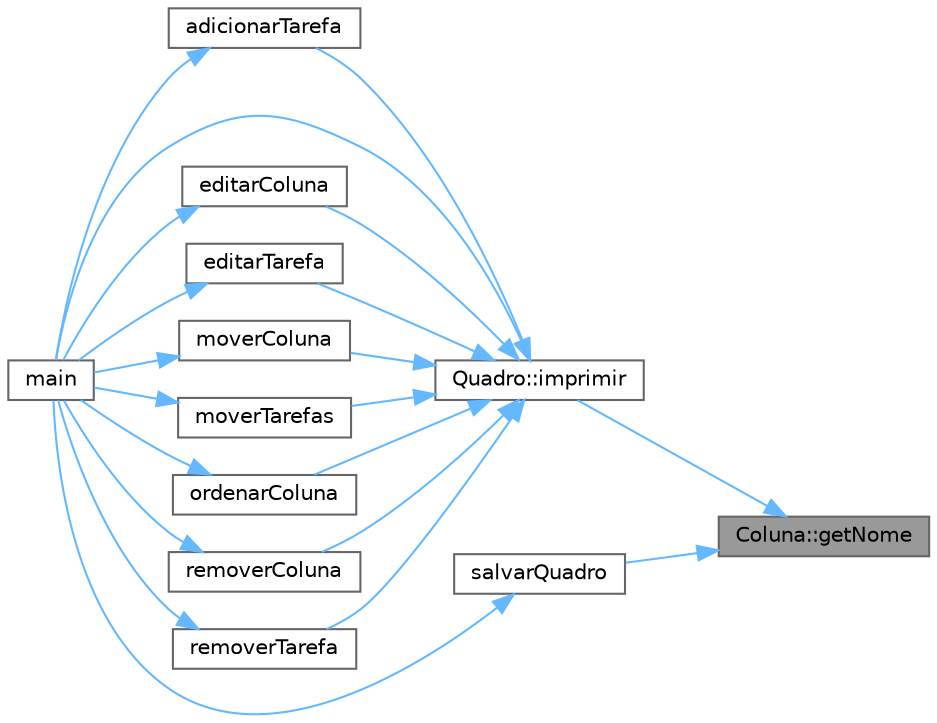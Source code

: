 digraph "Coluna::getNome"
{
 // INTERACTIVE_SVG=YES
 // LATEX_PDF_SIZE
  bgcolor="transparent";
  edge [fontname=Helvetica,fontsize=10,labelfontname=Helvetica,labelfontsize=10];
  node [fontname=Helvetica,fontsize=10,shape=box,height=0.2,width=0.4];
  rankdir="RL";
  Node1 [id="Node000001",label="Coluna::getNome",height=0.2,width=0.4,color="gray40", fillcolor="grey60", style="filled", fontcolor="black",tooltip="Obtém o nome da coluna."];
  Node1 -> Node2 [id="edge21_Node000001_Node000002",dir="back",color="steelblue1",style="solid",tooltip=" "];
  Node2 [id="Node000002",label="Quadro::imprimir",height=0.2,width=0.4,color="grey40", fillcolor="white", style="filled",URL="$d1/d13/class_quadro.html#a1d27dcd2c84b1742c7ebd4cb0f82a704",tooltip="Imprime as informações do quadro."];
  Node2 -> Node3 [id="edge22_Node000002_Node000003",dir="back",color="steelblue1",style="solid",tooltip=" "];
  Node3 [id="Node000003",label="adicionarTarefa",height=0.2,width=0.4,color="grey40", fillcolor="white", style="filled",URL="$df/d0a/main_8cpp.html#a0d931717ab3053bc49784e26575b01d6",tooltip="Adiciona uma nova tarefa a uma coluna no quadro KanBan."];
  Node3 -> Node4 [id="edge23_Node000003_Node000004",dir="back",color="steelblue1",style="solid",tooltip=" "];
  Node4 [id="Node000004",label="main",height=0.2,width=0.4,color="grey40", fillcolor="white", style="filled",URL="$df/d0a/main_8cpp.html#ae66f6b31b5ad750f1fe042a706a4e3d4",tooltip=" "];
  Node2 -> Node5 [id="edge24_Node000002_Node000005",dir="back",color="steelblue1",style="solid",tooltip=" "];
  Node5 [id="Node000005",label="editarColuna",height=0.2,width=0.4,color="grey40", fillcolor="white", style="filled",URL="$df/d0a/main_8cpp.html#a512a56ef22516c5454d0f925b16adcd6",tooltip="Edita uma coluna existente no quadro KanBan."];
  Node5 -> Node4 [id="edge25_Node000005_Node000004",dir="back",color="steelblue1",style="solid",tooltip=" "];
  Node2 -> Node6 [id="edge26_Node000002_Node000006",dir="back",color="steelblue1",style="solid",tooltip=" "];
  Node6 [id="Node000006",label="editarTarefa",height=0.2,width=0.4,color="grey40", fillcolor="white", style="filled",URL="$df/d0a/main_8cpp.html#ac8773e0e3b3c75454e680ff43c6fcd7f",tooltip="Edita uma tarefa existente no quadro KanBan."];
  Node6 -> Node4 [id="edge27_Node000006_Node000004",dir="back",color="steelblue1",style="solid",tooltip=" "];
  Node2 -> Node4 [id="edge28_Node000002_Node000004",dir="back",color="steelblue1",style="solid",tooltip=" "];
  Node2 -> Node7 [id="edge29_Node000002_Node000007",dir="back",color="steelblue1",style="solid",tooltip=" "];
  Node7 [id="Node000007",label="moverColuna",height=0.2,width=0.4,color="grey40", fillcolor="white", style="filled",URL="$df/d0a/main_8cpp.html#a23877ef139dcc4300c8f74067c517d27",tooltip="Move uma coluna de uma posição para outra no quadro KanBan."];
  Node7 -> Node4 [id="edge30_Node000007_Node000004",dir="back",color="steelblue1",style="solid",tooltip=" "];
  Node2 -> Node8 [id="edge31_Node000002_Node000008",dir="back",color="steelblue1",style="solid",tooltip=" "];
  Node8 [id="Node000008",label="moverTarefas",height=0.2,width=0.4,color="grey40", fillcolor="white", style="filled",URL="$df/d0a/main_8cpp.html#a2eddfb0aac0ba265acd5268ce3d8e919",tooltip="Move uma tarefa de uma coluna para outra no quadro KanBan."];
  Node8 -> Node4 [id="edge32_Node000008_Node000004",dir="back",color="steelblue1",style="solid",tooltip=" "];
  Node2 -> Node9 [id="edge33_Node000002_Node000009",dir="back",color="steelblue1",style="solid",tooltip=" "];
  Node9 [id="Node000009",label="ordenarColuna",height=0.2,width=0.4,color="grey40", fillcolor="white", style="filled",URL="$df/d0a/main_8cpp.html#ac91dd762f55fe21f3a2226d59abff942",tooltip="Ordena as tarefas por prioridade usando o algoritmo Bubble Sort."];
  Node9 -> Node4 [id="edge34_Node000009_Node000004",dir="back",color="steelblue1",style="solid",tooltip=" "];
  Node2 -> Node10 [id="edge35_Node000002_Node000010",dir="back",color="steelblue1",style="solid",tooltip=" "];
  Node10 [id="Node000010",label="removerColuna",height=0.2,width=0.4,color="grey40", fillcolor="white", style="filled",URL="$df/d0a/main_8cpp.html#aaa15a96063fb4377e5ac1d46a68321c0",tooltip="Remove uma coluna do quadro KanBan."];
  Node10 -> Node4 [id="edge36_Node000010_Node000004",dir="back",color="steelblue1",style="solid",tooltip=" "];
  Node2 -> Node11 [id="edge37_Node000002_Node000011",dir="back",color="steelblue1",style="solid",tooltip=" "];
  Node11 [id="Node000011",label="removerTarefa",height=0.2,width=0.4,color="grey40", fillcolor="white", style="filled",URL="$df/d0a/main_8cpp.html#aee02b44e62983f07d64c57db154c0467",tooltip="Remove uma tarefa de uma coluna no quadro KanBan."];
  Node11 -> Node4 [id="edge38_Node000011_Node000004",dir="back",color="steelblue1",style="solid",tooltip=" "];
  Node1 -> Node12 [id="edge39_Node000001_Node000012",dir="back",color="steelblue1",style="solid",tooltip=" "];
  Node12 [id="Node000012",label="salvarQuadro",height=0.2,width=0.4,color="grey40", fillcolor="white", style="filled",URL="$df/d0a/main_8cpp.html#a3a0d238b444da51e7f04f65f8d390fd0",tooltip="Salva o quadro KanBan em um arquivo."];
  Node12 -> Node4 [id="edge40_Node000012_Node000004",dir="back",color="steelblue1",style="solid",tooltip=" "];
}
